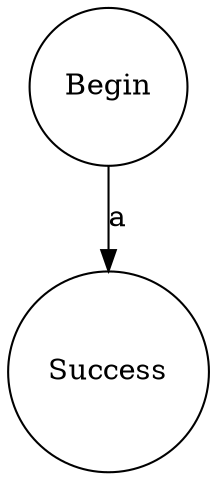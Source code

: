 digraph TestCase0 { 0 [shape=circle,label="Begin"]; 1 [shape=circle,label="Success"]; 0 -> 1[label="a"]; }